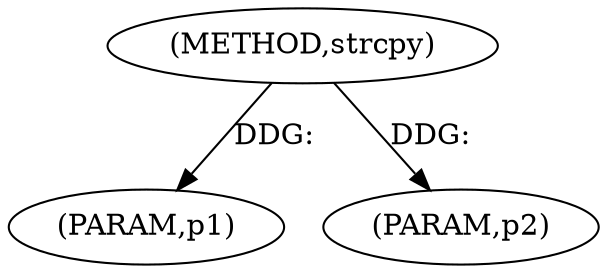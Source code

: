 digraph strcpy {  
"9131138316486238793" [label = "(METHOD,strcpy)" ]
"9131138316486238794" [label = "(PARAM,p1)" ]
"9131138316486238795" [label = "(PARAM,p2)" ]
  "9131138316486238793" -> "9131138316486238794"  [ label = "DDG: "] 
  "9131138316486238793" -> "9131138316486238795"  [ label = "DDG: "] 
}
